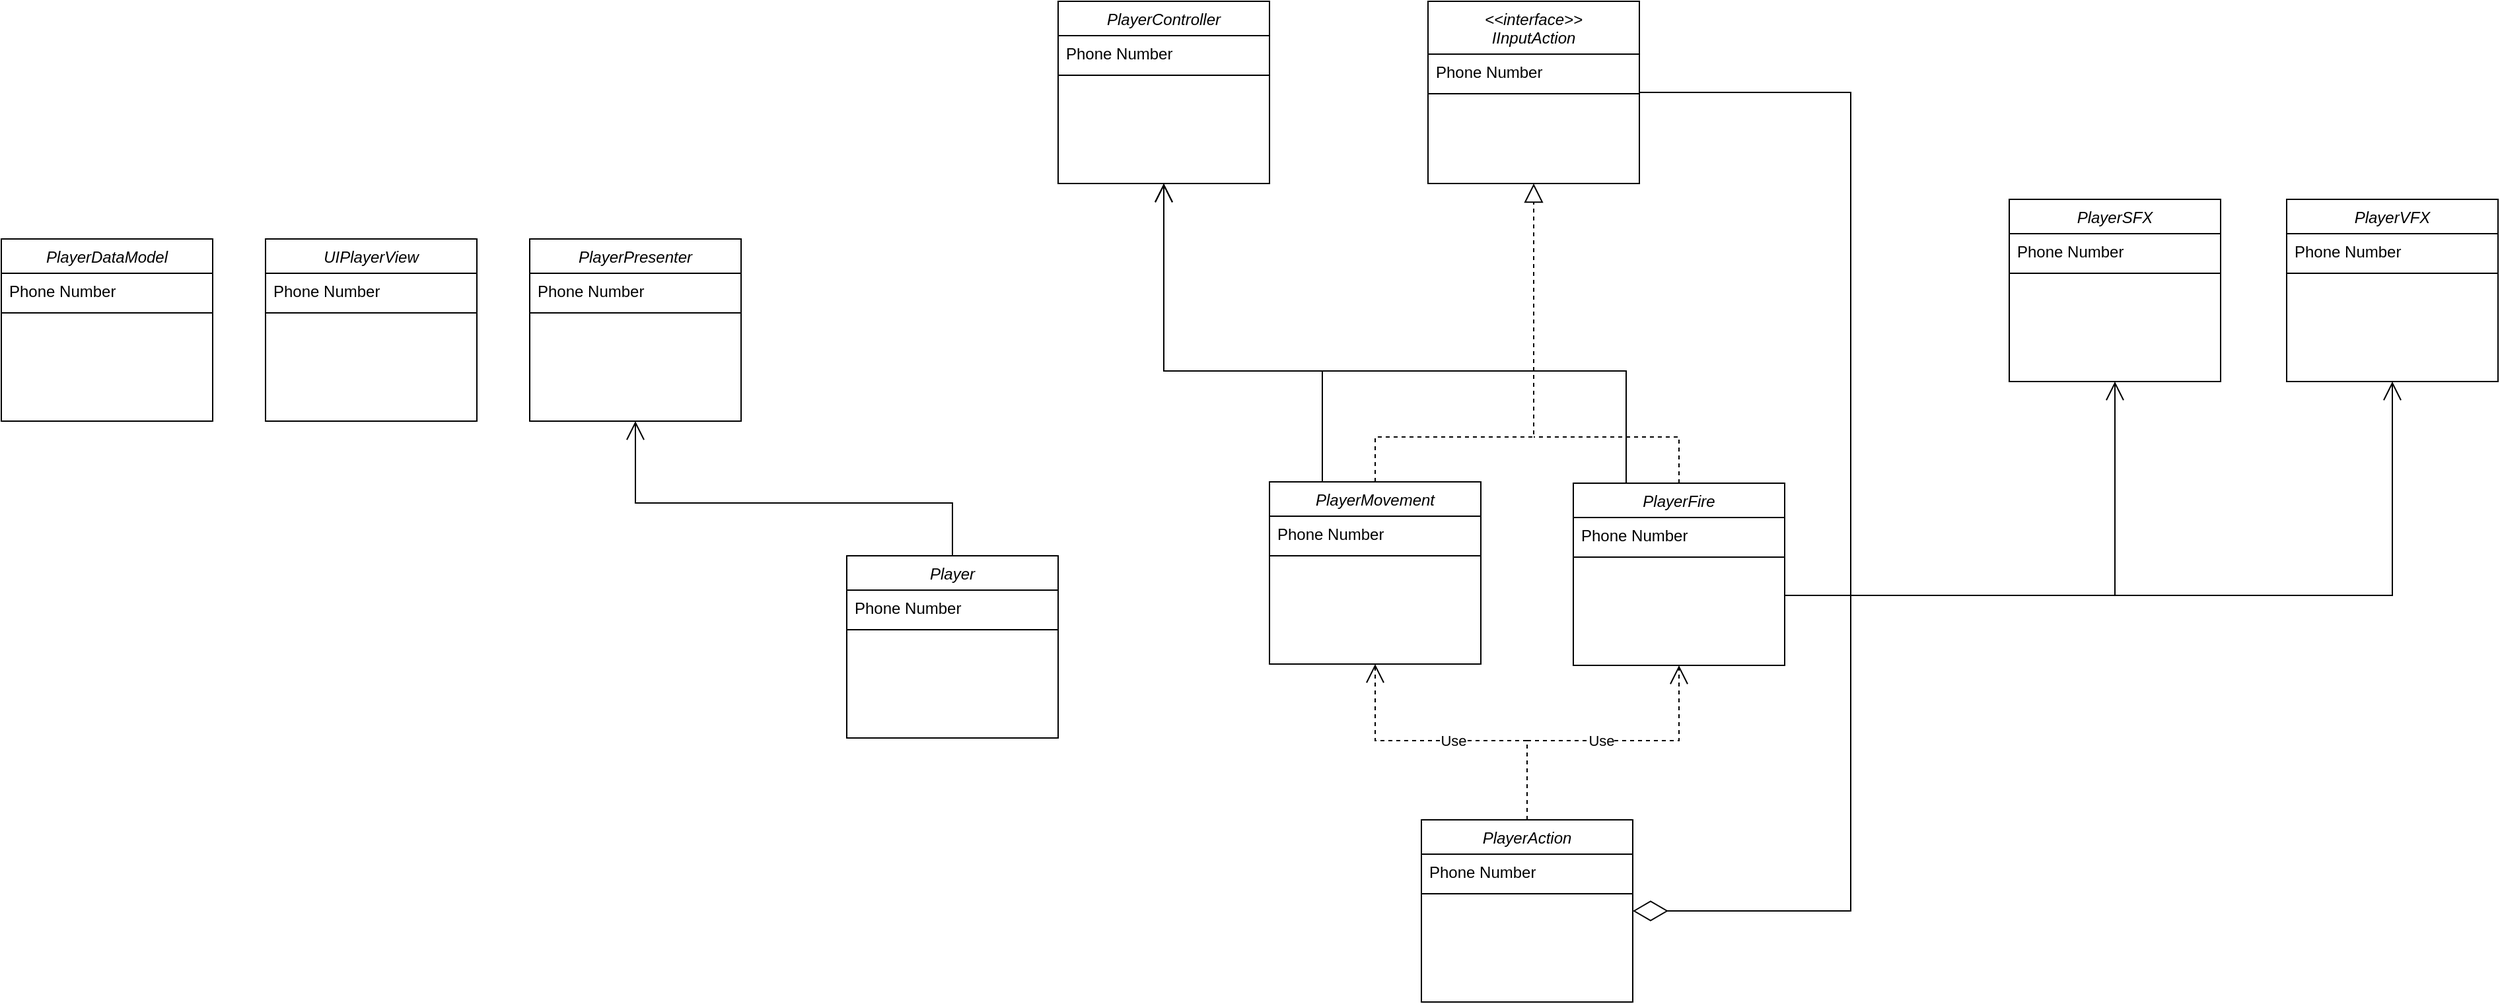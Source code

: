 <mxfile version="26.0.9">
  <diagram id="C5RBs43oDa-KdzZeNtuy" name="Page-1">
    <mxGraphModel dx="2519" dy="2414" grid="1" gridSize="10" guides="1" tooltips="1" connect="1" arrows="1" fold="1" page="1" pageScale="1" pageWidth="827" pageHeight="1169" math="0" shadow="0">
      <root>
        <mxCell id="WIyWlLk6GJQsqaUBKTNV-0" />
        <mxCell id="WIyWlLk6GJQsqaUBKTNV-1" parent="WIyWlLk6GJQsqaUBKTNV-0" />
        <mxCell id="PDte-_YqNmBEzmxhvoNS-47" value="" style="group" vertex="1" connectable="0" parent="WIyWlLk6GJQsqaUBKTNV-1">
          <mxGeometry x="240" y="110" width="720" height="578" as="geometry" />
        </mxCell>
        <mxCell id="PDte-_YqNmBEzmxhvoNS-24" value="PlayerSFX" style="swimlane;fontStyle=2;align=center;verticalAlign=top;childLayout=stackLayout;horizontal=1;startSize=26;horizontalStack=0;resizeParent=1;resizeLast=0;collapsible=1;marginBottom=0;rounded=0;shadow=0;strokeWidth=1;" vertex="1" parent="PDte-_YqNmBEzmxhvoNS-47">
          <mxGeometry x="560" width="160" height="138" as="geometry">
            <mxRectangle x="230" y="140" width="160" height="26" as="alternateBounds" />
          </mxGeometry>
        </mxCell>
        <mxCell id="PDte-_YqNmBEzmxhvoNS-25" value="Phone Number" style="text;align=left;verticalAlign=top;spacingLeft=4;spacingRight=4;overflow=hidden;rotatable=0;points=[[0,0.5],[1,0.5]];portConstraint=eastwest;rounded=0;shadow=0;html=0;" vertex="1" parent="PDte-_YqNmBEzmxhvoNS-24">
          <mxGeometry y="26" width="160" height="26" as="geometry" />
        </mxCell>
        <mxCell id="PDte-_YqNmBEzmxhvoNS-26" value="" style="line;html=1;strokeWidth=1;align=left;verticalAlign=middle;spacingTop=-1;spacingLeft=3;spacingRight=3;rotatable=0;labelPosition=right;points=[];portConstraint=eastwest;" vertex="1" parent="PDte-_YqNmBEzmxhvoNS-24">
          <mxGeometry y="52" width="160" height="8" as="geometry" />
        </mxCell>
        <mxCell id="PDte-_YqNmBEzmxhvoNS-45" value="" style="endArrow=open;endFill=1;endSize=12;html=1;rounded=0;entryX=0.5;entryY=1;entryDx=0;entryDy=0;" edge="1" parent="PDte-_YqNmBEzmxhvoNS-47" target="PDte-_YqNmBEzmxhvoNS-24">
          <mxGeometry width="160" relative="1" as="geometry">
            <mxPoint x="390" y="300" as="sourcePoint" />
            <mxPoint x="500" y="200" as="targetPoint" />
            <Array as="points">
              <mxPoint x="390" y="300" />
              <mxPoint x="640" y="300" />
            </Array>
          </mxGeometry>
        </mxCell>
        <mxCell id="PDte-_YqNmBEzmxhvoNS-46" value="" style="endArrow=open;endFill=1;endSize=12;html=1;rounded=0;entryX=0.5;entryY=1;entryDx=0;entryDy=0;" edge="1" parent="PDte-_YqNmBEzmxhvoNS-47" target="PDte-_YqNmBEzmxhvoNS-27">
          <mxGeometry width="160" relative="1" as="geometry">
            <mxPoint x="580" y="300" as="sourcePoint" />
            <mxPoint x="650" y="138" as="targetPoint" />
            <Array as="points">
              <mxPoint x="390" y="300" />
              <mxPoint x="850" y="300" />
            </Array>
          </mxGeometry>
        </mxCell>
        <mxCell id="PDte-_YqNmBEzmxhvoNS-35" value="" style="group" vertex="1" connectable="0" parent="PDte-_YqNmBEzmxhvoNS-47">
          <mxGeometry width="390" height="353" as="geometry" />
        </mxCell>
        <mxCell id="PDte-_YqNmBEzmxhvoNS-15" value="PlayerMovement" style="swimlane;fontStyle=2;align=center;verticalAlign=top;childLayout=stackLayout;horizontal=1;startSize=26;horizontalStack=0;resizeParent=1;resizeLast=0;collapsible=1;marginBottom=0;rounded=0;shadow=0;strokeWidth=1;" vertex="1" parent="PDte-_YqNmBEzmxhvoNS-35">
          <mxGeometry y="214" width="160" height="138" as="geometry">
            <mxRectangle x="230" y="140" width="160" height="26" as="alternateBounds" />
          </mxGeometry>
        </mxCell>
        <mxCell id="PDte-_YqNmBEzmxhvoNS-16" value="Phone Number" style="text;align=left;verticalAlign=top;spacingLeft=4;spacingRight=4;overflow=hidden;rotatable=0;points=[[0,0.5],[1,0.5]];portConstraint=eastwest;rounded=0;shadow=0;html=0;" vertex="1" parent="PDte-_YqNmBEzmxhvoNS-15">
          <mxGeometry y="26" width="160" height="26" as="geometry" />
        </mxCell>
        <mxCell id="PDte-_YqNmBEzmxhvoNS-17" value="" style="line;html=1;strokeWidth=1;align=left;verticalAlign=middle;spacingTop=-1;spacingLeft=3;spacingRight=3;rotatable=0;labelPosition=right;points=[];portConstraint=eastwest;" vertex="1" parent="PDte-_YqNmBEzmxhvoNS-15">
          <mxGeometry y="52" width="160" height="8" as="geometry" />
        </mxCell>
        <mxCell id="PDte-_YqNmBEzmxhvoNS-18" value="PlayerFire" style="swimlane;fontStyle=2;align=center;verticalAlign=top;childLayout=stackLayout;horizontal=1;startSize=26;horizontalStack=0;resizeParent=1;resizeLast=0;collapsible=1;marginBottom=0;rounded=0;shadow=0;strokeWidth=1;" vertex="1" parent="PDte-_YqNmBEzmxhvoNS-35">
          <mxGeometry x="230" y="215" width="160" height="138" as="geometry">
            <mxRectangle x="230" y="140" width="160" height="26" as="alternateBounds" />
          </mxGeometry>
        </mxCell>
        <mxCell id="PDte-_YqNmBEzmxhvoNS-19" value="Phone Number" style="text;align=left;verticalAlign=top;spacingLeft=4;spacingRight=4;overflow=hidden;rotatable=0;points=[[0,0.5],[1,0.5]];portConstraint=eastwest;rounded=0;shadow=0;html=0;" vertex="1" parent="PDte-_YqNmBEzmxhvoNS-18">
          <mxGeometry y="26" width="160" height="26" as="geometry" />
        </mxCell>
        <mxCell id="PDte-_YqNmBEzmxhvoNS-20" value="" style="line;html=1;strokeWidth=1;align=left;verticalAlign=middle;spacingTop=-1;spacingLeft=3;spacingRight=3;rotatable=0;labelPosition=right;points=[];portConstraint=eastwest;" vertex="1" parent="PDte-_YqNmBEzmxhvoNS-18">
          <mxGeometry y="52" width="160" height="8" as="geometry" />
        </mxCell>
        <mxCell id="PDte-_YqNmBEzmxhvoNS-55" value="" style="endArrow=none;dashed=1;html=1;rounded=0;exitX=0.5;exitY=0;exitDx=0;exitDy=0;" edge="1" parent="PDte-_YqNmBEzmxhvoNS-35" source="PDte-_YqNmBEzmxhvoNS-18">
          <mxGeometry width="50" height="50" relative="1" as="geometry">
            <mxPoint x="320" y="180" as="sourcePoint" />
            <mxPoint x="200" y="180" as="targetPoint" />
            <Array as="points">
              <mxPoint x="310" y="180" />
            </Array>
          </mxGeometry>
        </mxCell>
        <mxCell id="PDte-_YqNmBEzmxhvoNS-3" value="PlayerAction" style="swimlane;fontStyle=2;align=center;verticalAlign=top;childLayout=stackLayout;horizontal=1;startSize=26;horizontalStack=0;resizeParent=1;resizeLast=0;collapsible=1;marginBottom=0;rounded=0;shadow=0;strokeWidth=1;" vertex="1" parent="PDte-_YqNmBEzmxhvoNS-47">
          <mxGeometry x="115" y="470" width="160" height="138" as="geometry">
            <mxRectangle x="230" y="140" width="160" height="26" as="alternateBounds" />
          </mxGeometry>
        </mxCell>
        <mxCell id="PDte-_YqNmBEzmxhvoNS-4" value="Phone Number" style="text;align=left;verticalAlign=top;spacingLeft=4;spacingRight=4;overflow=hidden;rotatable=0;points=[[0,0.5],[1,0.5]];portConstraint=eastwest;rounded=0;shadow=0;html=0;" vertex="1" parent="PDte-_YqNmBEzmxhvoNS-3">
          <mxGeometry y="26" width="160" height="26" as="geometry" />
        </mxCell>
        <mxCell id="PDte-_YqNmBEzmxhvoNS-5" value="" style="line;html=1;strokeWidth=1;align=left;verticalAlign=middle;spacingTop=-1;spacingLeft=3;spacingRight=3;rotatable=0;labelPosition=right;points=[];portConstraint=eastwest;" vertex="1" parent="PDte-_YqNmBEzmxhvoNS-3">
          <mxGeometry y="52" width="160" height="8" as="geometry" />
        </mxCell>
        <mxCell id="PDte-_YqNmBEzmxhvoNS-50" value="Use" style="endArrow=open;endSize=12;dashed=1;html=1;rounded=0;entryX=0.5;entryY=1;entryDx=0;entryDy=0;exitX=0.5;exitY=0;exitDx=0;exitDy=0;" edge="1" parent="PDte-_YqNmBEzmxhvoNS-47" source="PDte-_YqNmBEzmxhvoNS-3" target="PDte-_YqNmBEzmxhvoNS-15">
          <mxGeometry width="160" relative="1" as="geometry">
            <mxPoint x="90" y="410" as="sourcePoint" />
            <mxPoint x="250" y="410" as="targetPoint" />
            <Array as="points">
              <mxPoint x="195" y="410" />
              <mxPoint x="80" y="410" />
            </Array>
          </mxGeometry>
        </mxCell>
        <mxCell id="PDte-_YqNmBEzmxhvoNS-51" value="Use" style="endArrow=open;endSize=12;dashed=1;html=1;rounded=0;entryX=0.5;entryY=1;entryDx=0;entryDy=0;exitX=0.5;exitY=0;exitDx=0;exitDy=0;" edge="1" parent="PDte-_YqNmBEzmxhvoNS-47" source="PDte-_YqNmBEzmxhvoNS-3" target="PDte-_YqNmBEzmxhvoNS-18">
          <mxGeometry width="160" relative="1" as="geometry">
            <mxPoint x="200" y="470" as="sourcePoint" />
            <mxPoint x="275" y="370" as="targetPoint" />
            <Array as="points">
              <mxPoint x="195" y="410" />
              <mxPoint x="310" y="410" />
            </Array>
          </mxGeometry>
        </mxCell>
        <mxCell id="PDte-_YqNmBEzmxhvoNS-0" value="PlayerController" style="swimlane;fontStyle=2;align=center;verticalAlign=top;childLayout=stackLayout;horizontal=1;startSize=26;horizontalStack=0;resizeParent=1;resizeLast=0;collapsible=1;marginBottom=0;rounded=0;shadow=0;strokeWidth=1;" vertex="1" parent="WIyWlLk6GJQsqaUBKTNV-1">
          <mxGeometry x="80" y="-40" width="160" height="138" as="geometry">
            <mxRectangle x="230" y="140" width="160" height="26" as="alternateBounds" />
          </mxGeometry>
        </mxCell>
        <mxCell id="PDte-_YqNmBEzmxhvoNS-1" value="Phone Number" style="text;align=left;verticalAlign=top;spacingLeft=4;spacingRight=4;overflow=hidden;rotatable=0;points=[[0,0.5],[1,0.5]];portConstraint=eastwest;rounded=0;shadow=0;html=0;" vertex="1" parent="PDte-_YqNmBEzmxhvoNS-0">
          <mxGeometry y="26" width="160" height="26" as="geometry" />
        </mxCell>
        <mxCell id="PDte-_YqNmBEzmxhvoNS-2" value="" style="line;html=1;strokeWidth=1;align=left;verticalAlign=middle;spacingTop=-1;spacingLeft=3;spacingRight=3;rotatable=0;labelPosition=right;points=[];portConstraint=eastwest;" vertex="1" parent="PDte-_YqNmBEzmxhvoNS-0">
          <mxGeometry y="52" width="160" height="8" as="geometry" />
        </mxCell>
        <mxCell id="PDte-_YqNmBEzmxhvoNS-27" value="PlayerVFX" style="swimlane;fontStyle=2;align=center;verticalAlign=top;childLayout=stackLayout;horizontal=1;startSize=26;horizontalStack=0;resizeParent=1;resizeLast=0;collapsible=1;marginBottom=0;rounded=0;shadow=0;strokeWidth=1;" vertex="1" parent="WIyWlLk6GJQsqaUBKTNV-1">
          <mxGeometry x="1010" y="110" width="160" height="138" as="geometry">
            <mxRectangle x="230" y="140" width="160" height="26" as="alternateBounds" />
          </mxGeometry>
        </mxCell>
        <mxCell id="PDte-_YqNmBEzmxhvoNS-28" value="Phone Number" style="text;align=left;verticalAlign=top;spacingLeft=4;spacingRight=4;overflow=hidden;rotatable=0;points=[[0,0.5],[1,0.5]];portConstraint=eastwest;rounded=0;shadow=0;html=0;" vertex="1" parent="PDte-_YqNmBEzmxhvoNS-27">
          <mxGeometry y="26" width="160" height="26" as="geometry" />
        </mxCell>
        <mxCell id="PDte-_YqNmBEzmxhvoNS-29" value="" style="line;html=1;strokeWidth=1;align=left;verticalAlign=middle;spacingTop=-1;spacingLeft=3;spacingRight=3;rotatable=0;labelPosition=right;points=[];portConstraint=eastwest;" vertex="1" parent="PDte-_YqNmBEzmxhvoNS-27">
          <mxGeometry y="52" width="160" height="8" as="geometry" />
        </mxCell>
        <mxCell id="PDte-_YqNmBEzmxhvoNS-52" value="" style="endArrow=open;endFill=1;endSize=12;html=1;rounded=0;entryX=0.5;entryY=1;entryDx=0;entryDy=0;exitX=0.25;exitY=0;exitDx=0;exitDy=0;" edge="1" parent="WIyWlLk6GJQsqaUBKTNV-1" source="PDte-_YqNmBEzmxhvoNS-15" target="PDte-_YqNmBEzmxhvoNS-0">
          <mxGeometry width="160" relative="1" as="geometry">
            <mxPoint x="10" y="420" as="sourcePoint" />
            <mxPoint x="170" y="420" as="targetPoint" />
            <Array as="points">
              <mxPoint x="280" y="240" />
              <mxPoint x="160" y="240" />
            </Array>
          </mxGeometry>
        </mxCell>
        <mxCell id="PDte-_YqNmBEzmxhvoNS-53" value="" style="group" vertex="1" connectable="0" parent="WIyWlLk6GJQsqaUBKTNV-1">
          <mxGeometry x="-720" y="140" width="800" height="378" as="geometry" />
        </mxCell>
        <mxCell id="JcGDI7x0_RvIBpjzYuTw-0" value="Player" style="swimlane;fontStyle=2;align=center;verticalAlign=top;childLayout=stackLayout;horizontal=1;startSize=26;horizontalStack=0;resizeParent=1;resizeLast=0;collapsible=1;marginBottom=0;rounded=0;shadow=0;strokeWidth=1;" parent="PDte-_YqNmBEzmxhvoNS-53" vertex="1">
          <mxGeometry x="640" y="240" width="160" height="138" as="geometry">
            <mxRectangle x="230" y="140" width="160" height="26" as="alternateBounds" />
          </mxGeometry>
        </mxCell>
        <mxCell id="JcGDI7x0_RvIBpjzYuTw-2" value="Phone Number" style="text;align=left;verticalAlign=top;spacingLeft=4;spacingRight=4;overflow=hidden;rotatable=0;points=[[0,0.5],[1,0.5]];portConstraint=eastwest;rounded=0;shadow=0;html=0;" parent="JcGDI7x0_RvIBpjzYuTw-0" vertex="1">
          <mxGeometry y="26" width="160" height="26" as="geometry" />
        </mxCell>
        <mxCell id="JcGDI7x0_RvIBpjzYuTw-4" value="" style="line;html=1;strokeWidth=1;align=left;verticalAlign=middle;spacingTop=-1;spacingLeft=3;spacingRight=3;rotatable=0;labelPosition=right;points=[];portConstraint=eastwest;" parent="JcGDI7x0_RvIBpjzYuTw-0" vertex="1">
          <mxGeometry y="52" width="160" height="8" as="geometry" />
        </mxCell>
        <mxCell id="PDte-_YqNmBEzmxhvoNS-37" value="" style="endArrow=open;endFill=1;endSize=12;html=1;rounded=0;exitX=0.5;exitY=0;exitDx=0;exitDy=0;entryX=0.5;entryY=1;entryDx=0;entryDy=0;" edge="1" parent="PDte-_YqNmBEzmxhvoNS-53" source="JcGDI7x0_RvIBpjzYuTw-0" target="PDte-_YqNmBEzmxhvoNS-12">
          <mxGeometry width="160" relative="1" as="geometry">
            <mxPoint x="510" y="680" as="sourcePoint" />
            <mxPoint x="670" y="680" as="targetPoint" />
            <Array as="points">
              <mxPoint x="720" y="200" />
              <mxPoint x="480" y="200" />
            </Array>
          </mxGeometry>
        </mxCell>
        <mxCell id="PDte-_YqNmBEzmxhvoNS-38" value="" style="group" vertex="1" connectable="0" parent="PDte-_YqNmBEzmxhvoNS-53">
          <mxGeometry width="560" height="138" as="geometry" />
        </mxCell>
        <mxCell id="PDte-_YqNmBEzmxhvoNS-6" value="PlayerDataModel" style="swimlane;fontStyle=2;align=center;verticalAlign=top;childLayout=stackLayout;horizontal=1;startSize=26;horizontalStack=0;resizeParent=1;resizeLast=0;collapsible=1;marginBottom=0;rounded=0;shadow=0;strokeWidth=1;" vertex="1" parent="PDte-_YqNmBEzmxhvoNS-38">
          <mxGeometry width="160" height="138" as="geometry">
            <mxRectangle x="230" y="140" width="160" height="26" as="alternateBounds" />
          </mxGeometry>
        </mxCell>
        <mxCell id="PDte-_YqNmBEzmxhvoNS-7" value="Phone Number" style="text;align=left;verticalAlign=top;spacingLeft=4;spacingRight=4;overflow=hidden;rotatable=0;points=[[0,0.5],[1,0.5]];portConstraint=eastwest;rounded=0;shadow=0;html=0;" vertex="1" parent="PDte-_YqNmBEzmxhvoNS-6">
          <mxGeometry y="26" width="160" height="26" as="geometry" />
        </mxCell>
        <mxCell id="PDte-_YqNmBEzmxhvoNS-8" value="" style="line;html=1;strokeWidth=1;align=left;verticalAlign=middle;spacingTop=-1;spacingLeft=3;spacingRight=3;rotatable=0;labelPosition=right;points=[];portConstraint=eastwest;" vertex="1" parent="PDte-_YqNmBEzmxhvoNS-6">
          <mxGeometry y="52" width="160" height="8" as="geometry" />
        </mxCell>
        <mxCell id="PDte-_YqNmBEzmxhvoNS-9" value="UIPlayerView" style="swimlane;fontStyle=2;align=center;verticalAlign=top;childLayout=stackLayout;horizontal=1;startSize=26;horizontalStack=0;resizeParent=1;resizeLast=0;collapsible=1;marginBottom=0;rounded=0;shadow=0;strokeWidth=1;" vertex="1" parent="PDte-_YqNmBEzmxhvoNS-38">
          <mxGeometry x="200" width="160" height="138" as="geometry">
            <mxRectangle x="230" y="140" width="160" height="26" as="alternateBounds" />
          </mxGeometry>
        </mxCell>
        <mxCell id="PDte-_YqNmBEzmxhvoNS-10" value="Phone Number" style="text;align=left;verticalAlign=top;spacingLeft=4;spacingRight=4;overflow=hidden;rotatable=0;points=[[0,0.5],[1,0.5]];portConstraint=eastwest;rounded=0;shadow=0;html=0;" vertex="1" parent="PDte-_YqNmBEzmxhvoNS-9">
          <mxGeometry y="26" width="160" height="26" as="geometry" />
        </mxCell>
        <mxCell id="PDte-_YqNmBEzmxhvoNS-11" value="" style="line;html=1;strokeWidth=1;align=left;verticalAlign=middle;spacingTop=-1;spacingLeft=3;spacingRight=3;rotatable=0;labelPosition=right;points=[];portConstraint=eastwest;" vertex="1" parent="PDte-_YqNmBEzmxhvoNS-9">
          <mxGeometry y="52" width="160" height="8" as="geometry" />
        </mxCell>
        <mxCell id="PDte-_YqNmBEzmxhvoNS-12" value="PlayerPresenter" style="swimlane;fontStyle=2;align=center;verticalAlign=top;childLayout=stackLayout;horizontal=1;startSize=26;horizontalStack=0;resizeParent=1;resizeLast=0;collapsible=1;marginBottom=0;rounded=0;shadow=0;strokeWidth=1;" vertex="1" parent="PDte-_YqNmBEzmxhvoNS-38">
          <mxGeometry x="400" width="160" height="138" as="geometry">
            <mxRectangle x="230" y="140" width="160" height="26" as="alternateBounds" />
          </mxGeometry>
        </mxCell>
        <mxCell id="PDte-_YqNmBEzmxhvoNS-13" value="Phone Number" style="text;align=left;verticalAlign=top;spacingLeft=4;spacingRight=4;overflow=hidden;rotatable=0;points=[[0,0.5],[1,0.5]];portConstraint=eastwest;rounded=0;shadow=0;html=0;" vertex="1" parent="PDte-_YqNmBEzmxhvoNS-12">
          <mxGeometry y="26" width="160" height="26" as="geometry" />
        </mxCell>
        <mxCell id="PDte-_YqNmBEzmxhvoNS-14" value="" style="line;html=1;strokeWidth=1;align=left;verticalAlign=middle;spacingTop=-1;spacingLeft=3;spacingRight=3;rotatable=0;labelPosition=right;points=[];portConstraint=eastwest;" vertex="1" parent="PDte-_YqNmBEzmxhvoNS-12">
          <mxGeometry y="52" width="160" height="8" as="geometry" />
        </mxCell>
        <mxCell id="PDte-_YqNmBEzmxhvoNS-21" value="&lt;&lt;interface&gt;&gt;&#xa;IInputAction" style="swimlane;fontStyle=2;align=center;verticalAlign=top;childLayout=stackLayout;horizontal=1;startSize=40;horizontalStack=0;resizeParent=1;resizeLast=0;collapsible=1;marginBottom=0;rounded=0;shadow=0;strokeWidth=1;" vertex="1" parent="WIyWlLk6GJQsqaUBKTNV-1">
          <mxGeometry x="360" y="-40" width="160" height="138" as="geometry">
            <mxRectangle x="230" y="140" width="160" height="26" as="alternateBounds" />
          </mxGeometry>
        </mxCell>
        <mxCell id="PDte-_YqNmBEzmxhvoNS-22" value="Phone Number" style="text;align=left;verticalAlign=top;spacingLeft=4;spacingRight=4;overflow=hidden;rotatable=0;points=[[0,0.5],[1,0.5]];portConstraint=eastwest;rounded=0;shadow=0;html=0;" vertex="1" parent="PDte-_YqNmBEzmxhvoNS-21">
          <mxGeometry y="40" width="160" height="26" as="geometry" />
        </mxCell>
        <mxCell id="PDte-_YqNmBEzmxhvoNS-23" value="" style="line;html=1;strokeWidth=1;align=left;verticalAlign=middle;spacingTop=-1;spacingLeft=3;spacingRight=3;rotatable=0;labelPosition=right;points=[];portConstraint=eastwest;" vertex="1" parent="PDte-_YqNmBEzmxhvoNS-21">
          <mxGeometry y="66" width="160" height="8" as="geometry" />
        </mxCell>
        <mxCell id="PDte-_YqNmBEzmxhvoNS-36" value="" style="endArrow=block;dashed=1;endFill=0;endSize=12;html=1;rounded=0;entryX=0.5;entryY=1;entryDx=0;entryDy=0;exitX=0.5;exitY=0;exitDx=0;exitDy=0;" edge="1" parent="WIyWlLk6GJQsqaUBKTNV-1" source="PDte-_YqNmBEzmxhvoNS-15" target="PDte-_YqNmBEzmxhvoNS-21">
          <mxGeometry width="160" relative="1" as="geometry">
            <mxPoint x="310" y="460" as="sourcePoint" />
            <mxPoint x="435" y="280" as="targetPoint" />
            <Array as="points">
              <mxPoint x="320" y="290" />
              <mxPoint x="440" y="290" />
            </Array>
          </mxGeometry>
        </mxCell>
        <mxCell id="PDte-_YqNmBEzmxhvoNS-48" value="" style="endArrow=diamondThin;endFill=0;endSize=24;html=1;rounded=0;exitX=1;exitY=0.5;exitDx=0;exitDy=0;entryX=1;entryY=0.5;entryDx=0;entryDy=0;" edge="1" parent="WIyWlLk6GJQsqaUBKTNV-1" source="PDte-_YqNmBEzmxhvoNS-21" target="PDte-_YqNmBEzmxhvoNS-3">
          <mxGeometry width="160" relative="1" as="geometry">
            <mxPoint x="90" y="570" as="sourcePoint" />
            <mxPoint x="560" y="680" as="targetPoint" />
            <Array as="points">
              <mxPoint x="680" y="29" />
              <mxPoint x="680" y="180" />
              <mxPoint x="680" y="649" />
            </Array>
          </mxGeometry>
        </mxCell>
        <mxCell id="PDte-_YqNmBEzmxhvoNS-54" value="" style="endArrow=open;endFill=1;endSize=12;html=1;rounded=0;entryX=0.5;entryY=1;entryDx=0;entryDy=0;exitX=0.25;exitY=0;exitDx=0;exitDy=0;" edge="1" parent="WIyWlLk6GJQsqaUBKTNV-1" source="PDte-_YqNmBEzmxhvoNS-18" target="PDte-_YqNmBEzmxhvoNS-0">
          <mxGeometry width="160" relative="1" as="geometry">
            <mxPoint x="290" y="334" as="sourcePoint" />
            <mxPoint x="170" y="108" as="targetPoint" />
            <Array as="points">
              <mxPoint x="510" y="240" />
              <mxPoint x="280" y="240" />
              <mxPoint x="160" y="240" />
            </Array>
          </mxGeometry>
        </mxCell>
      </root>
    </mxGraphModel>
  </diagram>
</mxfile>
